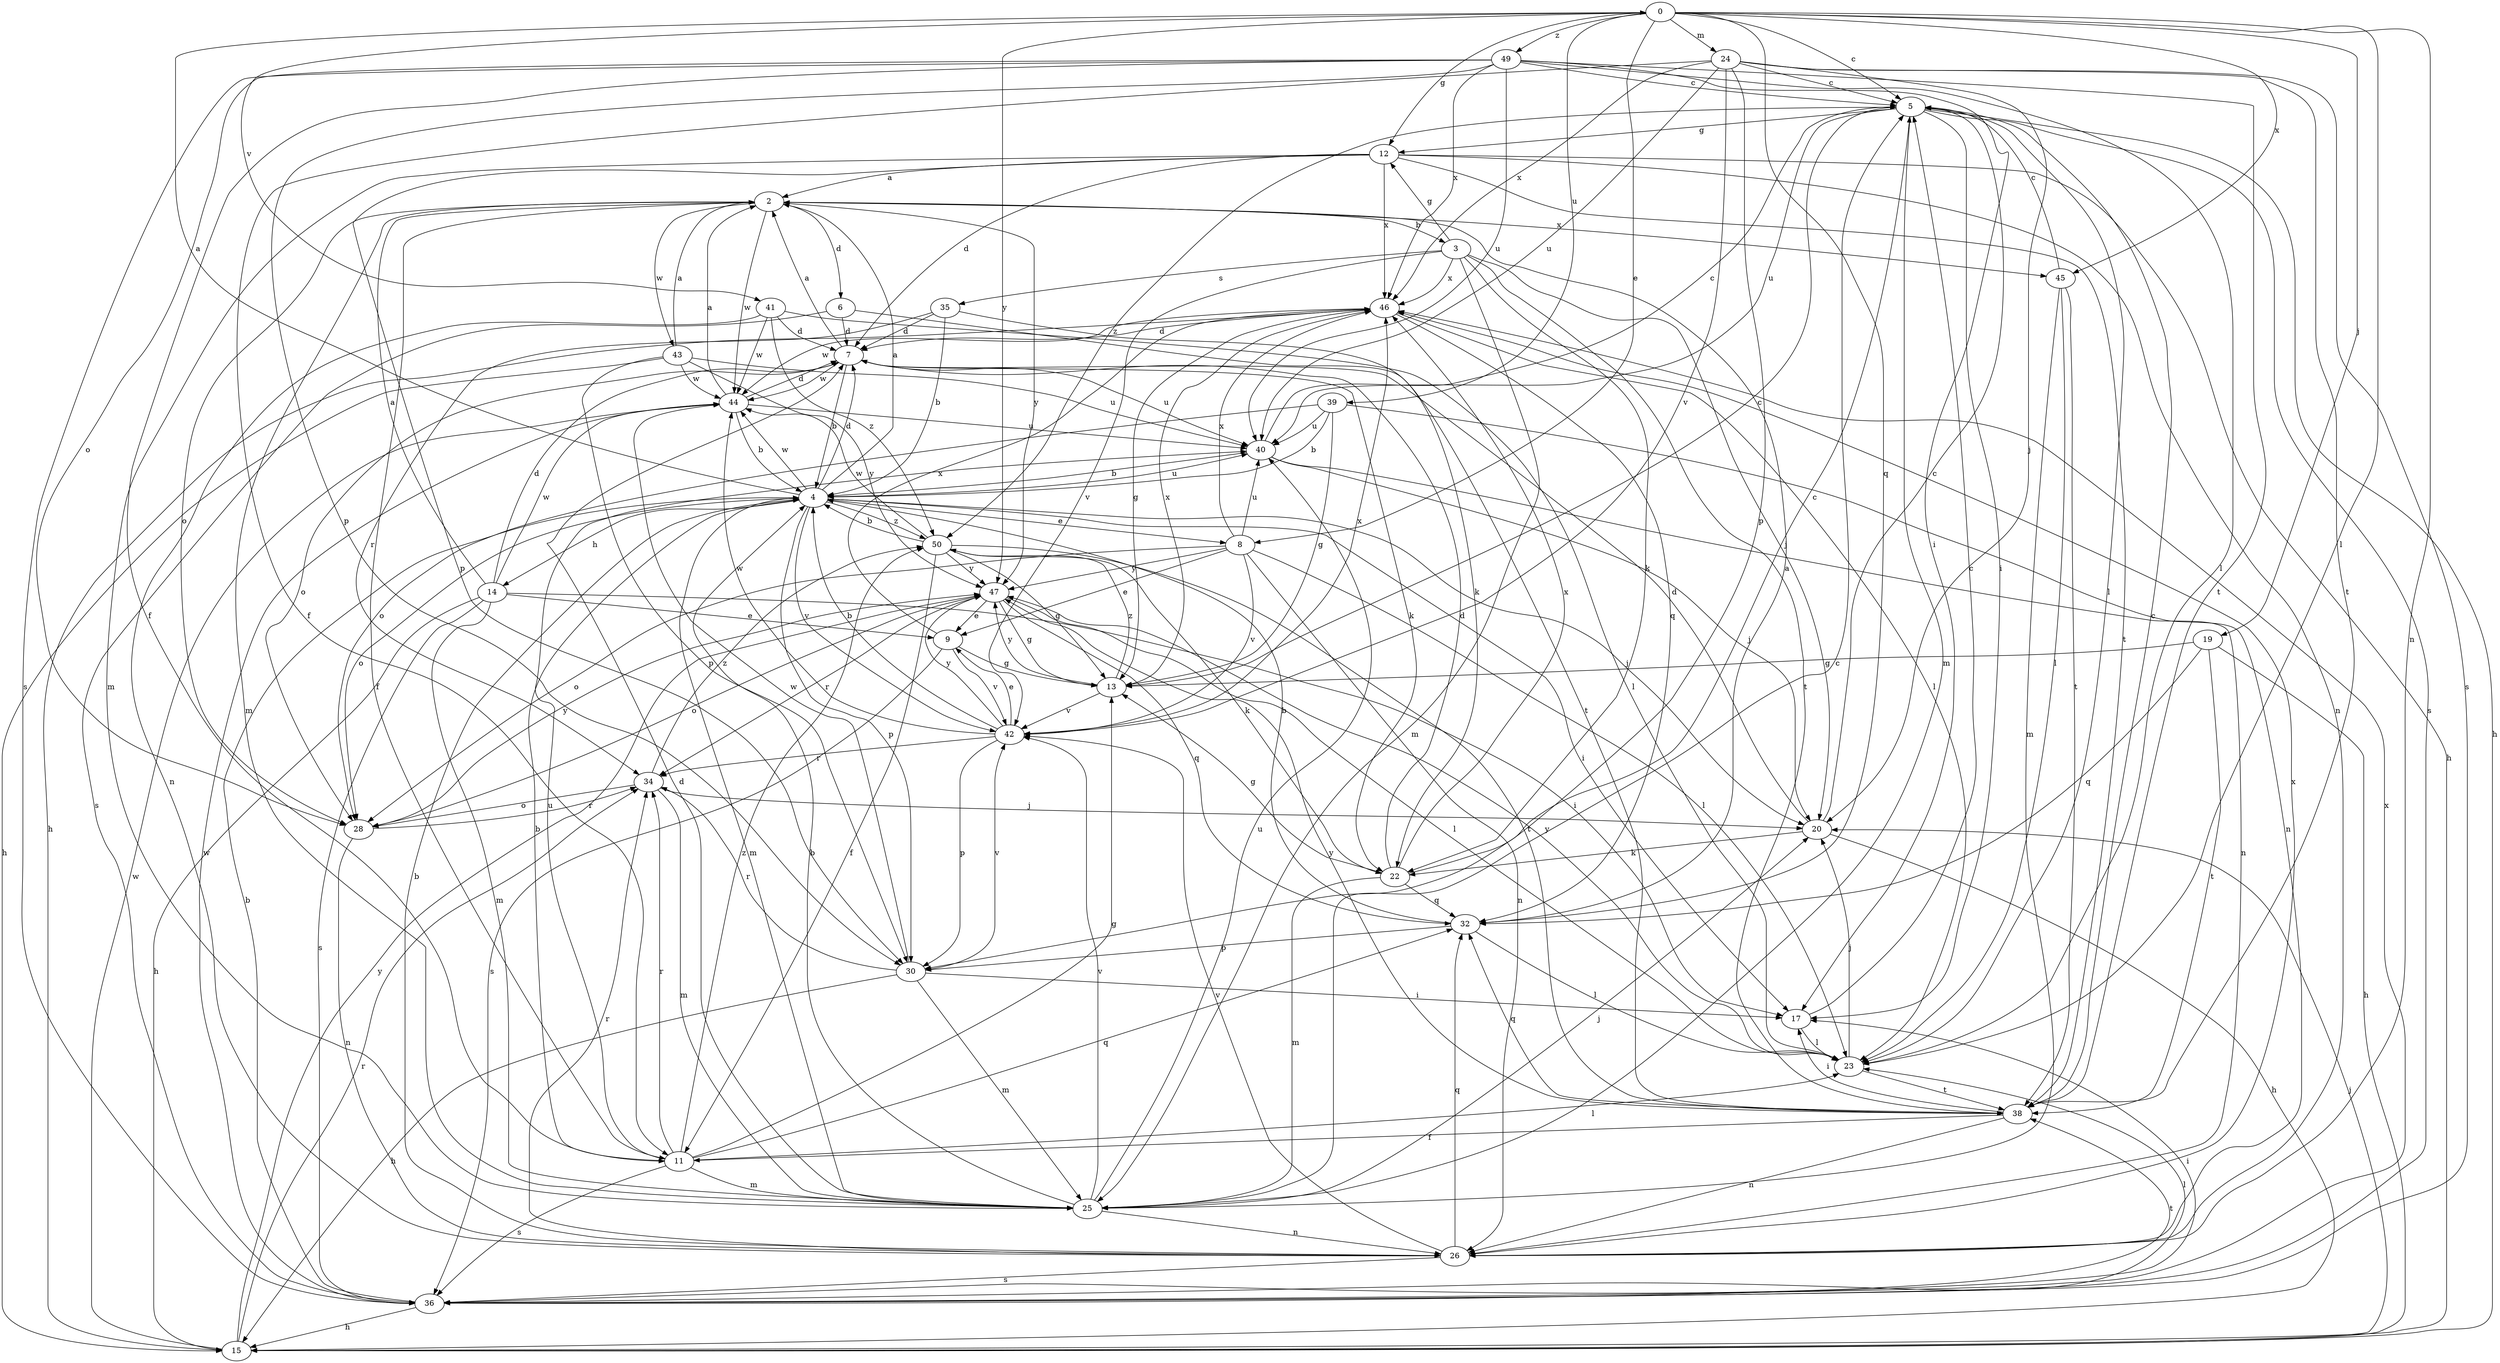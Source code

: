 strict digraph  {
0;
2;
3;
4;
5;
6;
7;
8;
9;
11;
12;
13;
14;
15;
17;
19;
20;
22;
23;
24;
25;
26;
28;
30;
32;
34;
35;
36;
38;
39;
40;
41;
42;
43;
44;
45;
46;
47;
49;
50;
0 -> 5  [label=c];
0 -> 8  [label=e];
0 -> 12  [label=g];
0 -> 19  [label=j];
0 -> 23  [label=l];
0 -> 24  [label=m];
0 -> 26  [label=n];
0 -> 32  [label=q];
0 -> 39  [label=u];
0 -> 41  [label=v];
0 -> 45  [label=x];
0 -> 47  [label=y];
0 -> 49  [label=z];
2 -> 3  [label=b];
2 -> 6  [label=d];
2 -> 11  [label=f];
2 -> 25  [label=m];
2 -> 28  [label=o];
2 -> 43  [label=w];
2 -> 44  [label=w];
2 -> 45  [label=x];
2 -> 47  [label=y];
3 -> 12  [label=g];
3 -> 20  [label=j];
3 -> 22  [label=k];
3 -> 25  [label=m];
3 -> 35  [label=s];
3 -> 38  [label=t];
3 -> 42  [label=v];
3 -> 46  [label=x];
4 -> 0  [label=a];
4 -> 2  [label=a];
4 -> 7  [label=d];
4 -> 8  [label=e];
4 -> 14  [label=h];
4 -> 17  [label=i];
4 -> 20  [label=j];
4 -> 25  [label=m];
4 -> 28  [label=o];
4 -> 30  [label=p];
4 -> 40  [label=u];
4 -> 42  [label=v];
4 -> 44  [label=w];
4 -> 50  [label=z];
5 -> 12  [label=g];
5 -> 15  [label=h];
5 -> 17  [label=i];
5 -> 23  [label=l];
5 -> 25  [label=m];
5 -> 36  [label=s];
5 -> 40  [label=u];
5 -> 50  [label=z];
6 -> 7  [label=d];
6 -> 36  [label=s];
6 -> 38  [label=t];
7 -> 2  [label=a];
7 -> 4  [label=b];
7 -> 22  [label=k];
7 -> 28  [label=o];
7 -> 40  [label=u];
7 -> 44  [label=w];
8 -> 9  [label=e];
8 -> 23  [label=l];
8 -> 26  [label=n];
8 -> 28  [label=o];
8 -> 40  [label=u];
8 -> 42  [label=v];
8 -> 46  [label=x];
8 -> 47  [label=y];
9 -> 13  [label=g];
9 -> 36  [label=s];
9 -> 42  [label=v];
9 -> 46  [label=x];
11 -> 4  [label=b];
11 -> 13  [label=g];
11 -> 23  [label=l];
11 -> 25  [label=m];
11 -> 32  [label=q];
11 -> 34  [label=r];
11 -> 36  [label=s];
11 -> 40  [label=u];
11 -> 50  [label=z];
12 -> 2  [label=a];
12 -> 7  [label=d];
12 -> 15  [label=h];
12 -> 25  [label=m];
12 -> 26  [label=n];
12 -> 30  [label=p];
12 -> 38  [label=t];
12 -> 46  [label=x];
13 -> 5  [label=c];
13 -> 42  [label=v];
13 -> 46  [label=x];
13 -> 47  [label=y];
13 -> 50  [label=z];
14 -> 2  [label=a];
14 -> 7  [label=d];
14 -> 9  [label=e];
14 -> 15  [label=h];
14 -> 17  [label=i];
14 -> 25  [label=m];
14 -> 36  [label=s];
14 -> 44  [label=w];
15 -> 20  [label=j];
15 -> 34  [label=r];
15 -> 44  [label=w];
15 -> 47  [label=y];
17 -> 5  [label=c];
17 -> 23  [label=l];
19 -> 13  [label=g];
19 -> 15  [label=h];
19 -> 32  [label=q];
19 -> 38  [label=t];
20 -> 5  [label=c];
20 -> 7  [label=d];
20 -> 15  [label=h];
20 -> 22  [label=k];
22 -> 5  [label=c];
22 -> 7  [label=d];
22 -> 13  [label=g];
22 -> 25  [label=m];
22 -> 32  [label=q];
22 -> 46  [label=x];
23 -> 20  [label=j];
23 -> 38  [label=t];
23 -> 47  [label=y];
24 -> 5  [label=c];
24 -> 11  [label=f];
24 -> 20  [label=j];
24 -> 30  [label=p];
24 -> 36  [label=s];
24 -> 38  [label=t];
24 -> 40  [label=u];
24 -> 42  [label=v];
24 -> 46  [label=x];
25 -> 4  [label=b];
25 -> 5  [label=c];
25 -> 7  [label=d];
25 -> 20  [label=j];
25 -> 26  [label=n];
25 -> 40  [label=u];
25 -> 42  [label=v];
26 -> 4  [label=b];
26 -> 32  [label=q];
26 -> 34  [label=r];
26 -> 36  [label=s];
26 -> 42  [label=v];
26 -> 46  [label=x];
28 -> 26  [label=n];
28 -> 34  [label=r];
28 -> 47  [label=y];
30 -> 15  [label=h];
30 -> 17  [label=i];
30 -> 25  [label=m];
30 -> 34  [label=r];
30 -> 42  [label=v];
30 -> 44  [label=w];
32 -> 2  [label=a];
32 -> 4  [label=b];
32 -> 23  [label=l];
32 -> 30  [label=p];
34 -> 20  [label=j];
34 -> 25  [label=m];
34 -> 28  [label=o];
34 -> 50  [label=z];
35 -> 4  [label=b];
35 -> 7  [label=d];
35 -> 22  [label=k];
35 -> 34  [label=r];
36 -> 4  [label=b];
36 -> 15  [label=h];
36 -> 17  [label=i];
36 -> 23  [label=l];
36 -> 38  [label=t];
36 -> 44  [label=w];
36 -> 46  [label=x];
38 -> 5  [label=c];
38 -> 11  [label=f];
38 -> 17  [label=i];
38 -> 26  [label=n];
38 -> 32  [label=q];
38 -> 47  [label=y];
39 -> 4  [label=b];
39 -> 13  [label=g];
39 -> 26  [label=n];
39 -> 28  [label=o];
39 -> 40  [label=u];
40 -> 4  [label=b];
40 -> 5  [label=c];
40 -> 20  [label=j];
40 -> 26  [label=n];
41 -> 7  [label=d];
41 -> 23  [label=l];
41 -> 26  [label=n];
41 -> 44  [label=w];
41 -> 50  [label=z];
42 -> 4  [label=b];
42 -> 9  [label=e];
42 -> 30  [label=p];
42 -> 34  [label=r];
42 -> 44  [label=w];
42 -> 46  [label=x];
42 -> 47  [label=y];
43 -> 2  [label=a];
43 -> 15  [label=h];
43 -> 30  [label=p];
43 -> 40  [label=u];
43 -> 44  [label=w];
43 -> 47  [label=y];
44 -> 2  [label=a];
44 -> 4  [label=b];
44 -> 7  [label=d];
44 -> 40  [label=u];
45 -> 5  [label=c];
45 -> 23  [label=l];
45 -> 25  [label=m];
45 -> 38  [label=t];
46 -> 7  [label=d];
46 -> 13  [label=g];
46 -> 15  [label=h];
46 -> 23  [label=l];
46 -> 32  [label=q];
46 -> 44  [label=w];
47 -> 9  [label=e];
47 -> 13  [label=g];
47 -> 23  [label=l];
47 -> 28  [label=o];
47 -> 32  [label=q];
47 -> 34  [label=r];
49 -> 5  [label=c];
49 -> 11  [label=f];
49 -> 17  [label=i];
49 -> 23  [label=l];
49 -> 28  [label=o];
49 -> 30  [label=p];
49 -> 36  [label=s];
49 -> 38  [label=t];
49 -> 40  [label=u];
49 -> 46  [label=x];
50 -> 4  [label=b];
50 -> 11  [label=f];
50 -> 13  [label=g];
50 -> 22  [label=k];
50 -> 38  [label=t];
50 -> 44  [label=w];
50 -> 47  [label=y];
}

